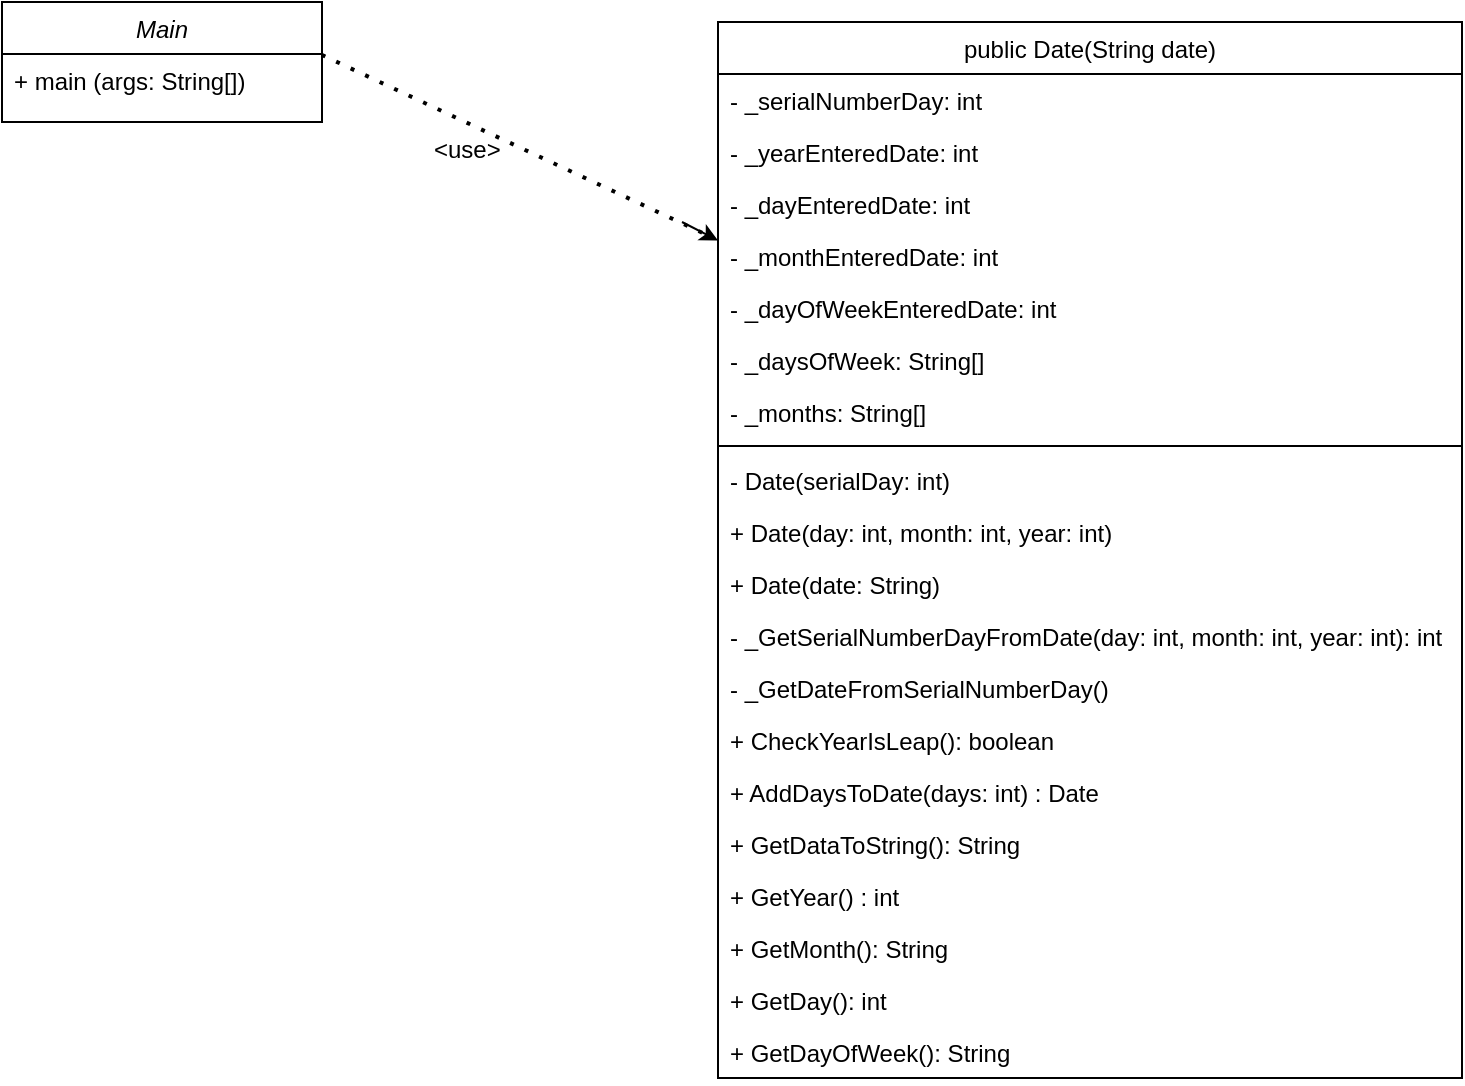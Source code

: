 <mxfile version="15.2.9" type="github">
  <diagram id="C5RBs43oDa-KdzZeNtuy" name="Page-1">
    <mxGraphModel dx="723" dy="377" grid="1" gridSize="10" guides="1" tooltips="1" connect="1" arrows="1" fold="1" page="1" pageScale="1" pageWidth="827" pageHeight="1169" math="0" shadow="0">
      <root>
        <mxCell id="WIyWlLk6GJQsqaUBKTNV-0" />
        <mxCell id="WIyWlLk6GJQsqaUBKTNV-1" parent="WIyWlLk6GJQsqaUBKTNV-0" />
        <mxCell id="0mghQ2kBBv2Q5slXzAvy-11" value="Main" style="swimlane;fontStyle=2;align=center;verticalAlign=top;childLayout=stackLayout;horizontal=1;startSize=26;horizontalStack=0;resizeParent=1;resizeLast=0;collapsible=1;marginBottom=0;rounded=0;shadow=0;strokeWidth=1;" vertex="1" parent="WIyWlLk6GJQsqaUBKTNV-1">
          <mxGeometry x="160" y="120" width="160" height="60" as="geometry">
            <mxRectangle x="220" y="120" width="160" height="26" as="alternateBounds" />
          </mxGeometry>
        </mxCell>
        <mxCell id="0mghQ2kBBv2Q5slXzAvy-12" value="+ main (args: String[])" style="text;align=left;verticalAlign=top;spacingLeft=4;spacingRight=4;overflow=hidden;rotatable=0;points=[[0,0.5],[1,0.5]];portConstraint=eastwest;dashed=1;" vertex="1" parent="0mghQ2kBBv2Q5slXzAvy-11">
          <mxGeometry y="26" width="160" height="26" as="geometry" />
        </mxCell>
        <mxCell id="0mghQ2kBBv2Q5slXzAvy-13" value="public Date(String date)" style="swimlane;fontStyle=0;align=center;verticalAlign=top;childLayout=stackLayout;horizontal=1;startSize=26;horizontalStack=0;resizeParent=1;resizeLast=0;collapsible=1;marginBottom=0;rounded=0;shadow=0;strokeWidth=1;" vertex="1" parent="WIyWlLk6GJQsqaUBKTNV-1">
          <mxGeometry x="518" y="130" width="372" height="528" as="geometry">
            <mxRectangle x="550" y="140" width="160" height="26" as="alternateBounds" />
          </mxGeometry>
        </mxCell>
        <mxCell id="0mghQ2kBBv2Q5slXzAvy-14" value="- _serialNumberDay: int" style="text;align=left;verticalAlign=top;spacingLeft=4;spacingRight=4;overflow=hidden;rotatable=0;points=[[0,0.5],[1,0.5]];portConstraint=eastwest;" vertex="1" parent="0mghQ2kBBv2Q5slXzAvy-13">
          <mxGeometry y="26" width="372" height="26" as="geometry" />
        </mxCell>
        <mxCell id="0mghQ2kBBv2Q5slXzAvy-15" value="- _yearEnteredDate: int" style="text;align=left;verticalAlign=top;spacingLeft=4;spacingRight=4;overflow=hidden;rotatable=0;points=[[0,0.5],[1,0.5]];portConstraint=eastwest;rounded=0;shadow=0;html=0;" vertex="1" parent="0mghQ2kBBv2Q5slXzAvy-13">
          <mxGeometry y="52" width="372" height="26" as="geometry" />
        </mxCell>
        <mxCell id="0mghQ2kBBv2Q5slXzAvy-17" value="- _dayEnteredDate: int" style="text;align=left;verticalAlign=top;spacingLeft=4;spacingRight=4;overflow=hidden;rotatable=0;points=[[0,0.5],[1,0.5]];portConstraint=eastwest;rounded=0;shadow=0;html=0;" vertex="1" parent="0mghQ2kBBv2Q5slXzAvy-13">
          <mxGeometry y="78" width="372" height="26" as="geometry" />
        </mxCell>
        <mxCell id="0mghQ2kBBv2Q5slXzAvy-16" value="- _monthEnteredDate: int" style="text;align=left;verticalAlign=top;spacingLeft=4;spacingRight=4;overflow=hidden;rotatable=0;points=[[0,0.5],[1,0.5]];portConstraint=eastwest;rounded=0;shadow=0;html=0;" vertex="1" parent="0mghQ2kBBv2Q5slXzAvy-13">
          <mxGeometry y="104" width="372" height="26" as="geometry" />
        </mxCell>
        <mxCell id="0mghQ2kBBv2Q5slXzAvy-18" value="- _dayOfWeekEnteredDate: int" style="text;align=left;verticalAlign=top;spacingLeft=4;spacingRight=4;overflow=hidden;rotatable=0;points=[[0,0.5],[1,0.5]];portConstraint=eastwest;rounded=0;shadow=0;html=0;" vertex="1" parent="0mghQ2kBBv2Q5slXzAvy-13">
          <mxGeometry y="130" width="372" height="26" as="geometry" />
        </mxCell>
        <mxCell id="0mghQ2kBBv2Q5slXzAvy-25" value="- _daysOfWeek: String[]" style="text;align=left;verticalAlign=top;spacingLeft=4;spacingRight=4;overflow=hidden;rotatable=0;points=[[0,0.5],[1,0.5]];portConstraint=eastwest;rounded=0;shadow=0;html=0;" vertex="1" parent="0mghQ2kBBv2Q5slXzAvy-13">
          <mxGeometry y="156" width="372" height="26" as="geometry" />
        </mxCell>
        <mxCell id="0mghQ2kBBv2Q5slXzAvy-26" value="- _months: String[]" style="text;align=left;verticalAlign=top;spacingLeft=4;spacingRight=4;overflow=hidden;rotatable=0;points=[[0,0.5],[1,0.5]];portConstraint=eastwest;rounded=0;shadow=0;html=0;" vertex="1" parent="0mghQ2kBBv2Q5slXzAvy-13">
          <mxGeometry y="182" width="372" height="26" as="geometry" />
        </mxCell>
        <mxCell id="0mghQ2kBBv2Q5slXzAvy-19" value="" style="line;html=1;strokeWidth=1;align=left;verticalAlign=middle;spacingTop=-1;spacingLeft=3;spacingRight=3;rotatable=0;labelPosition=right;points=[];portConstraint=eastwest;" vertex="1" parent="0mghQ2kBBv2Q5slXzAvy-13">
          <mxGeometry y="208" width="372" height="8" as="geometry" />
        </mxCell>
        <mxCell id="0mghQ2kBBv2Q5slXzAvy-20" value="- Date(serialDay: int) " style="text;align=left;verticalAlign=top;spacingLeft=4;spacingRight=4;overflow=hidden;rotatable=0;points=[[0,0.5],[1,0.5]];portConstraint=eastwest;" vertex="1" parent="0mghQ2kBBv2Q5slXzAvy-13">
          <mxGeometry y="216" width="372" height="26" as="geometry" />
        </mxCell>
        <mxCell id="0mghQ2kBBv2Q5slXzAvy-21" value="+ Date(day: int, month: int, year: int)" style="text;align=left;verticalAlign=top;spacingLeft=4;spacingRight=4;overflow=hidden;rotatable=0;points=[[0,0.5],[1,0.5]];portConstraint=eastwest;" vertex="1" parent="0mghQ2kBBv2Q5slXzAvy-13">
          <mxGeometry y="242" width="372" height="26" as="geometry" />
        </mxCell>
        <mxCell id="0mghQ2kBBv2Q5slXzAvy-28" value="+ Date(date: String)" style="text;align=left;verticalAlign=top;spacingLeft=4;spacingRight=4;overflow=hidden;rotatable=0;points=[[0,0.5],[1,0.5]];portConstraint=eastwest;" vertex="1" parent="0mghQ2kBBv2Q5slXzAvy-13">
          <mxGeometry y="268" width="372" height="26" as="geometry" />
        </mxCell>
        <mxCell id="0mghQ2kBBv2Q5slXzAvy-29" value="- _GetSerialNumberDayFromDate(day: int, month: int, year: int): int" style="text;align=left;verticalAlign=top;spacingLeft=4;spacingRight=4;overflow=hidden;rotatable=0;points=[[0,0.5],[1,0.5]];portConstraint=eastwest;" vertex="1" parent="0mghQ2kBBv2Q5slXzAvy-13">
          <mxGeometry y="294" width="372" height="26" as="geometry" />
        </mxCell>
        <mxCell id="0mghQ2kBBv2Q5slXzAvy-31" value="- _GetDateFromSerialNumberDay() " style="text;align=left;verticalAlign=top;spacingLeft=4;spacingRight=4;overflow=hidden;rotatable=0;points=[[0,0.5],[1,0.5]];portConstraint=eastwest;" vertex="1" parent="0mghQ2kBBv2Q5slXzAvy-13">
          <mxGeometry y="320" width="372" height="26" as="geometry" />
        </mxCell>
        <mxCell id="0mghQ2kBBv2Q5slXzAvy-32" value="+ CheckYearIsLeap(): boolean " style="text;align=left;verticalAlign=top;spacingLeft=4;spacingRight=4;overflow=hidden;rotatable=0;points=[[0,0.5],[1,0.5]];portConstraint=eastwest;" vertex="1" parent="0mghQ2kBBv2Q5slXzAvy-13">
          <mxGeometry y="346" width="372" height="26" as="geometry" />
        </mxCell>
        <mxCell id="0mghQ2kBBv2Q5slXzAvy-33" value="+ AddDaysToDate(days: int) : Date" style="text;align=left;verticalAlign=top;spacingLeft=4;spacingRight=4;overflow=hidden;rotatable=0;points=[[0,0.5],[1,0.5]];portConstraint=eastwest;" vertex="1" parent="0mghQ2kBBv2Q5slXzAvy-13">
          <mxGeometry y="372" width="372" height="26" as="geometry" />
        </mxCell>
        <mxCell id="0mghQ2kBBv2Q5slXzAvy-34" value="+ GetDataToString(): String " style="text;align=left;verticalAlign=top;spacingLeft=4;spacingRight=4;overflow=hidden;rotatable=0;points=[[0,0.5],[1,0.5]];portConstraint=eastwest;" vertex="1" parent="0mghQ2kBBv2Q5slXzAvy-13">
          <mxGeometry y="398" width="372" height="26" as="geometry" />
        </mxCell>
        <mxCell id="0mghQ2kBBv2Q5slXzAvy-35" value="+ GetYear() : int" style="text;align=left;verticalAlign=top;spacingLeft=4;spacingRight=4;overflow=hidden;rotatable=0;points=[[0,0.5],[1,0.5]];portConstraint=eastwest;" vertex="1" parent="0mghQ2kBBv2Q5slXzAvy-13">
          <mxGeometry y="424" width="372" height="26" as="geometry" />
        </mxCell>
        <mxCell id="0mghQ2kBBv2Q5slXzAvy-36" value="+ GetMonth(): String &#xa; " style="text;align=left;verticalAlign=top;spacingLeft=4;spacingRight=4;overflow=hidden;rotatable=0;points=[[0,0.5],[1,0.5]];portConstraint=eastwest;" vertex="1" parent="0mghQ2kBBv2Q5slXzAvy-13">
          <mxGeometry y="450" width="372" height="26" as="geometry" />
        </mxCell>
        <mxCell id="0mghQ2kBBv2Q5slXzAvy-37" value="+ GetDay(): int" style="text;align=left;verticalAlign=top;spacingLeft=4;spacingRight=4;overflow=hidden;rotatable=0;points=[[0,0.5],[1,0.5]];portConstraint=eastwest;" vertex="1" parent="0mghQ2kBBv2Q5slXzAvy-13">
          <mxGeometry y="476" width="372" height="26" as="geometry" />
        </mxCell>
        <mxCell id="0mghQ2kBBv2Q5slXzAvy-39" value="+ GetDayOfWeek(): String " style="text;align=left;verticalAlign=top;spacingLeft=4;spacingRight=4;overflow=hidden;rotatable=0;points=[[0,0.5],[1,0.5]];portConstraint=eastwest;" vertex="1" parent="0mghQ2kBBv2Q5slXzAvy-13">
          <mxGeometry y="502" width="372" height="26" as="geometry" />
        </mxCell>
        <mxCell id="0mghQ2kBBv2Q5slXzAvy-22" value="" style="endArrow=none;dashed=1;html=1;dashPattern=1 3;strokeWidth=2;entryX=-0.007;entryY=0.148;entryDx=0;entryDy=0;entryPerimeter=0;exitX=0.999;exitY=0.016;exitDx=0;exitDy=0;exitPerimeter=0;" edge="1" parent="WIyWlLk6GJQsqaUBKTNV-1" source="0mghQ2kBBv2Q5slXzAvy-12" target="0mghQ2kBBv2Q5slXzAvy-16">
          <mxGeometry width="50" height="50" relative="1" as="geometry">
            <mxPoint x="260" y="330" as="sourcePoint" />
            <mxPoint x="310" y="280" as="targetPoint" />
          </mxGeometry>
        </mxCell>
        <mxCell id="0mghQ2kBBv2Q5slXzAvy-23" value="&lt;use&gt;" style="text;strokeColor=none;fillColor=none;align=left;verticalAlign=top;spacingLeft=4;spacingRight=4;overflow=hidden;rotatable=0;points=[[0,0.5],[1,0.5]];portConstraint=eastwest;" vertex="1" parent="WIyWlLk6GJQsqaUBKTNV-1">
          <mxGeometry x="370" y="180" width="60" height="26" as="geometry" />
        </mxCell>
        <mxCell id="0mghQ2kBBv2Q5slXzAvy-24" value="" style="endArrow=classic;html=1;entryX=0;entryY=0.203;entryDx=0;entryDy=0;entryPerimeter=0;" edge="1" parent="WIyWlLk6GJQsqaUBKTNV-1" target="0mghQ2kBBv2Q5slXzAvy-16">
          <mxGeometry width="50" height="50" relative="1" as="geometry">
            <mxPoint x="500" y="230" as="sourcePoint" />
            <mxPoint x="400" y="280" as="targetPoint" />
          </mxGeometry>
        </mxCell>
      </root>
    </mxGraphModel>
  </diagram>
</mxfile>
